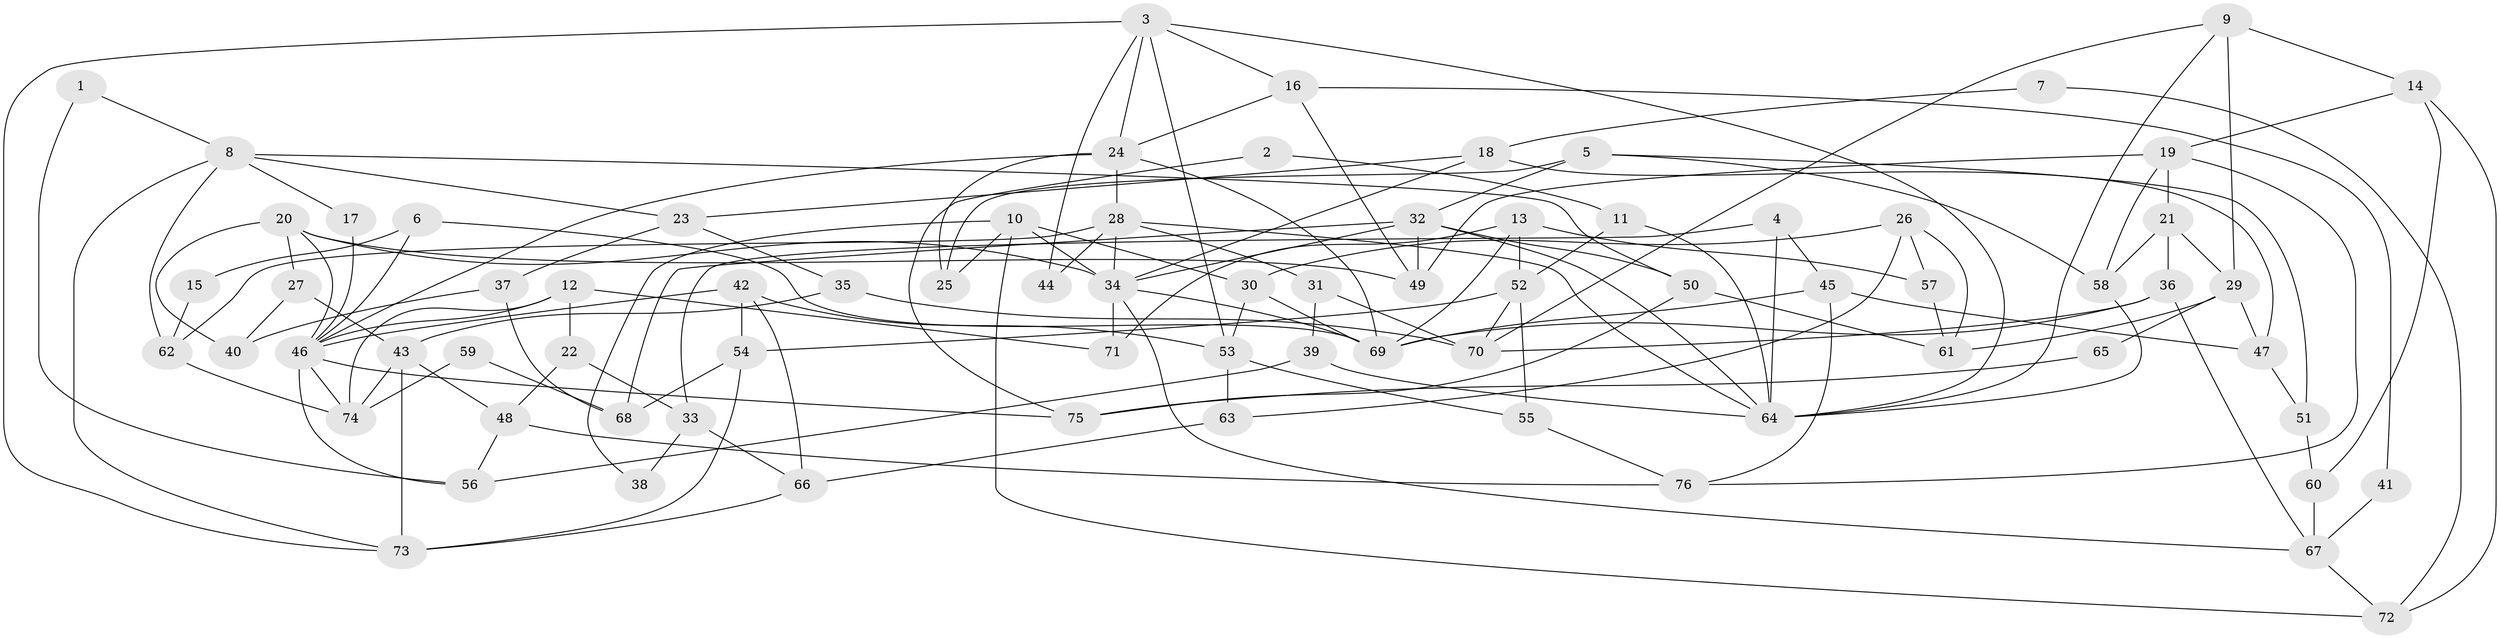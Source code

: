 // Generated by graph-tools (version 1.1) at 2025/49/03/09/25 04:49:54]
// undirected, 76 vertices, 152 edges
graph export_dot {
graph [start="1"]
  node [color=gray90,style=filled];
  1;
  2;
  3;
  4;
  5;
  6;
  7;
  8;
  9;
  10;
  11;
  12;
  13;
  14;
  15;
  16;
  17;
  18;
  19;
  20;
  21;
  22;
  23;
  24;
  25;
  26;
  27;
  28;
  29;
  30;
  31;
  32;
  33;
  34;
  35;
  36;
  37;
  38;
  39;
  40;
  41;
  42;
  43;
  44;
  45;
  46;
  47;
  48;
  49;
  50;
  51;
  52;
  53;
  54;
  55;
  56;
  57;
  58;
  59;
  60;
  61;
  62;
  63;
  64;
  65;
  66;
  67;
  68;
  69;
  70;
  71;
  72;
  73;
  74;
  75;
  76;
  1 -- 56;
  1 -- 8;
  2 -- 75;
  2 -- 11;
  3 -- 53;
  3 -- 24;
  3 -- 16;
  3 -- 44;
  3 -- 64;
  3 -- 73;
  4 -- 45;
  4 -- 64;
  4 -- 33;
  5 -- 32;
  5 -- 58;
  5 -- 25;
  5 -- 51;
  6 -- 69;
  6 -- 46;
  6 -- 15;
  7 -- 18;
  7 -- 72;
  8 -- 73;
  8 -- 50;
  8 -- 17;
  8 -- 23;
  8 -- 62;
  9 -- 64;
  9 -- 70;
  9 -- 14;
  9 -- 29;
  10 -- 72;
  10 -- 25;
  10 -- 30;
  10 -- 34;
  10 -- 38;
  11 -- 64;
  11 -- 52;
  12 -- 22;
  12 -- 46;
  12 -- 71;
  12 -- 74;
  13 -- 69;
  13 -- 71;
  13 -- 52;
  13 -- 57;
  14 -- 19;
  14 -- 60;
  14 -- 72;
  15 -- 62;
  16 -- 24;
  16 -- 41;
  16 -- 49;
  17 -- 46;
  18 -- 47;
  18 -- 23;
  18 -- 34;
  19 -- 76;
  19 -- 49;
  19 -- 21;
  19 -- 58;
  20 -- 49;
  20 -- 34;
  20 -- 27;
  20 -- 40;
  20 -- 46;
  21 -- 29;
  21 -- 36;
  21 -- 58;
  22 -- 48;
  22 -- 33;
  23 -- 37;
  23 -- 35;
  24 -- 28;
  24 -- 46;
  24 -- 25;
  24 -- 69;
  26 -- 30;
  26 -- 63;
  26 -- 57;
  26 -- 61;
  27 -- 43;
  27 -- 40;
  28 -- 34;
  28 -- 64;
  28 -- 31;
  28 -- 44;
  28 -- 62;
  29 -- 61;
  29 -- 47;
  29 -- 65;
  30 -- 69;
  30 -- 53;
  31 -- 70;
  31 -- 39;
  32 -- 34;
  32 -- 64;
  32 -- 49;
  32 -- 50;
  32 -- 68;
  33 -- 66;
  33 -- 38;
  34 -- 67;
  34 -- 69;
  34 -- 71;
  35 -- 43;
  35 -- 70;
  36 -- 69;
  36 -- 67;
  36 -- 70;
  37 -- 40;
  37 -- 68;
  39 -- 64;
  39 -- 56;
  41 -- 67;
  42 -- 46;
  42 -- 53;
  42 -- 54;
  42 -- 66;
  43 -- 74;
  43 -- 73;
  43 -- 48;
  45 -- 69;
  45 -- 47;
  45 -- 76;
  46 -- 74;
  46 -- 56;
  46 -- 75;
  47 -- 51;
  48 -- 56;
  48 -- 76;
  50 -- 61;
  50 -- 75;
  51 -- 60;
  52 -- 70;
  52 -- 54;
  52 -- 55;
  53 -- 55;
  53 -- 63;
  54 -- 68;
  54 -- 73;
  55 -- 76;
  57 -- 61;
  58 -- 64;
  59 -- 74;
  59 -- 68;
  60 -- 67;
  62 -- 74;
  63 -- 66;
  65 -- 75;
  66 -- 73;
  67 -- 72;
}
